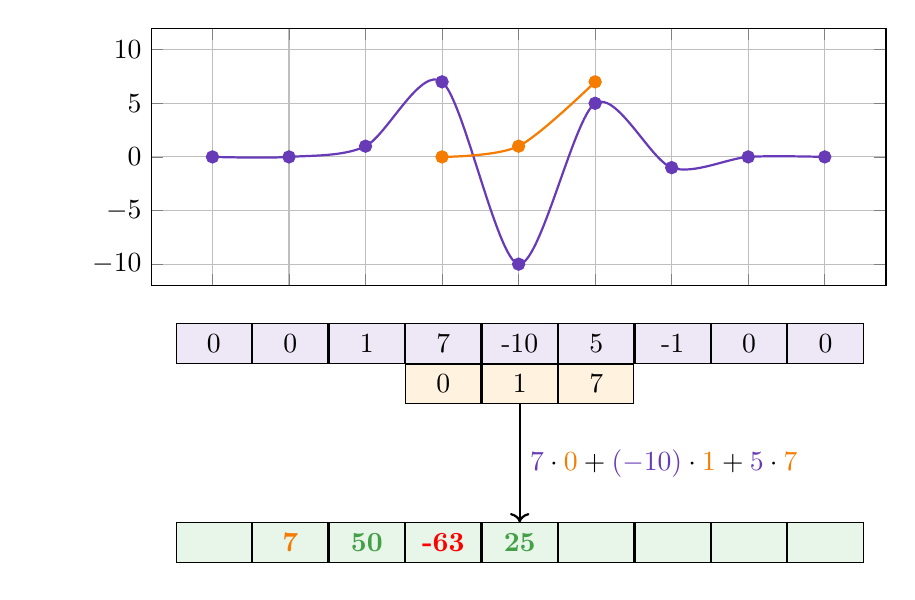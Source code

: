 \definecolor{purple}{HTML}{673AB7}
\definecolor{purplelight}{HTML}{EDE7F6}
\definecolor{orange}{HTML}{F57C00}
\definecolor{orangelight}{HTML}{FFF3E0}
\definecolor{result}{HTML}{E8F5E9}
\definecolor{green}{HTML}{43A047}

% Step 4
\begin{tikzpicture}
    \begin{axis}[,
        width=0.9\textwidth,
        height=0.4\textwidth,
        grid=both,
        ymin=-12, ymax=12,
        xtick={0,1,2,3,4,5,6,7,8},
        ytick={-10,-5,0,5,10},
        xticklabel=\empty
    ]
    \addplot[mark=*, color=purple, thick, smooth
    ] coordinates {
        (0,0) (1,0) (2,1) (3,7) (4,-10) (5,5) (6,-1) (7,0) (8,0)
    };
    \addplot[mark=*, color=orange, thick, smooth
    ] coordinates {
        (3,0) (4,1) (5,7)
    };
    \end{axis}
    \node [
        matrix, 
        minimum width=9.57mm,
        minimum height=5mm,
        row 1/.style={nodes={draw,fill=purplelight}},
        row 2 column 4/.style={nodes={draw,fill=orangelight}},
        row 2 column 5/.style={nodes={draw,fill=orangelight}},
        row 2 column 6/.style={nodes={draw,fill=orangelight}},
        row 6/.style={nodes={draw,fill=result}}
    ] (my matrix) at (4.68,-2)
    {
        \node {0}; & \node{0}; & \node {1}; & \node {7}; & \node{-10}; & \node {5}; & \node {-1}; & \node{0}; & \node {0}; \\
        \node {}; & \node{}; & \node {}; & \node {0}; & \node(n1){1}; & \node {7}; & \node {}; & \node{}; & \node {}; \\
        \node {}; & \node{}; & \node {}; & \node {}; & \node{}; & \node {}; & \node {}; & \node{}; & \node {}; \\
        \node {}; & \node{}; & \node {}; & \node {}; & \node{}; & \node {}; & \node {}; & \node{}; & \node {}; \\
        \node {}; & \node{}; & \node {}; & \node {}; & \node{}; & \node {}; & \node {}; & \node{}; & \node {}; \\
        \node {}; & \node{\textcolor{orange}{\textbf{7}}}; & \node{\textcolor{green}{\textbf{50}}}; & \node {\textcolor{red}{\textbf{-63}}}; & \node(n2){\textcolor{green}{\textbf{25}}}; & \node {}; & \node {}; & \node{}; & \node {}; \\
    };
    \draw[->, thick] (n1.south) -- (n2.north) node [right,midway] {$\small \textcolor{purple}{7} \cdot \textcolor{orange}{0} + \textcolor{purple}{(-10)} \cdot \textcolor{orange}{1} + \textcolor{purple}{5} \cdot \textcolor{orange}{7}$};
\end{tikzpicture}

